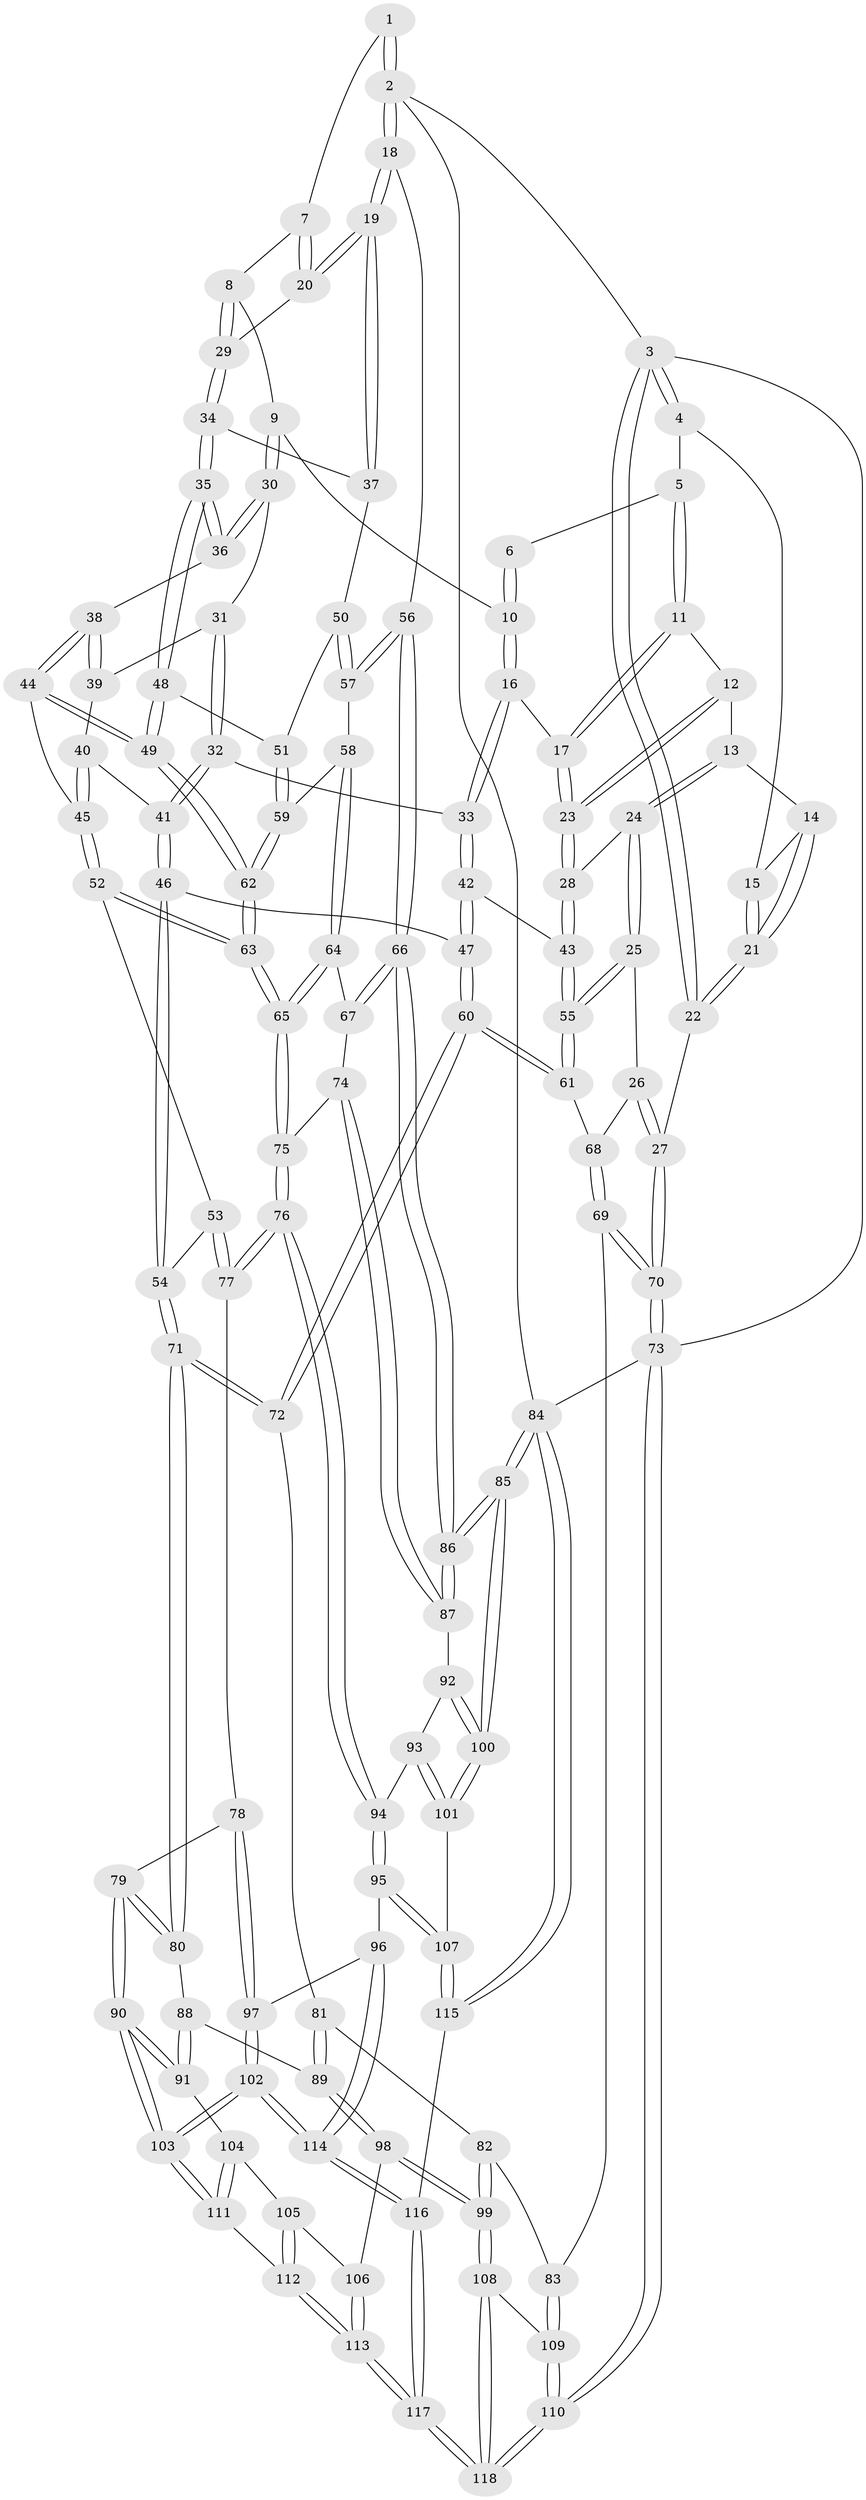 // coarse degree distribution, {4: 0.38028169014084506, 6: 0.08450704225352113, 3: 0.14084507042253522, 2: 0.028169014084507043, 5: 0.36619718309859156}
// Generated by graph-tools (version 1.1) at 2025/24/03/03/25 07:24:34]
// undirected, 118 vertices, 292 edges
graph export_dot {
graph [start="1"]
  node [color=gray90,style=filled];
  1 [pos="+0.8013838652199601+0"];
  2 [pos="+1+0"];
  3 [pos="+0+0"];
  4 [pos="+0.0696412114753525+0"];
  5 [pos="+0.3906495454546298+0"];
  6 [pos="+0.41168336078027523+0"];
  7 [pos="+0.7952850877236145+0"];
  8 [pos="+0.738459056452496+0.10903459634603768"];
  9 [pos="+0.7021309875553109+0.14259925188703465"];
  10 [pos="+0.6119313445680351+0.1286825160238866"];
  11 [pos="+0.3779261555558892+0"];
  12 [pos="+0.2195543371105901+0.13953409481124596"];
  13 [pos="+0.16148803382724672+0.14721764450855065"];
  14 [pos="+0.1424542084371746+0.12238033999519424"];
  15 [pos="+0.1109804701120469+0.035336238074063685"];
  16 [pos="+0.466136223930687+0.19837929775660543"];
  17 [pos="+0.42127590753305494+0.17123263952075637"];
  18 [pos="+1+0.20010428983908876"];
  19 [pos="+1+0.20741097802137445"];
  20 [pos="+0.9944172147868985+0.17904579735214532"];
  21 [pos="+0+0.18146681723876942"];
  22 [pos="+0+0.2852653790104685"];
  23 [pos="+0.32262291067174154+0.2436583228324861"];
  24 [pos="+0.13054170866696302+0.2687310120338018"];
  25 [pos="+0.10204309728624554+0.29402634554549867"];
  26 [pos="+0+0.3141200533424553"];
  27 [pos="+0+0.2907100990465402"];
  28 [pos="+0.3040902617639124+0.27994248079223477"];
  29 [pos="+0.878273949088359+0.20582818850070136"];
  30 [pos="+0.7013979209076887+0.1486005581702003"];
  31 [pos="+0.5702828471479136+0.2636024300276739"];
  32 [pos="+0.5195272421317946+0.269171622769702"];
  33 [pos="+0.4854379219530386+0.2383066251399706"];
  34 [pos="+0.8589869552754974+0.260978438245919"];
  35 [pos="+0.8233126734347566+0.3176041759788773"];
  36 [pos="+0.7097345820388974+0.247868824460398"];
  37 [pos="+0.9569278537173017+0.323373730945918"];
  38 [pos="+0.6750351467206692+0.3037168033002191"];
  39 [pos="+0.6187546536542616+0.2864529087821881"];
  40 [pos="+0.5854367088976133+0.3298953997771281"];
  41 [pos="+0.5313301657590384+0.31549405665757013"];
  42 [pos="+0.408987182830894+0.370925561889102"];
  43 [pos="+0.3087159223604183+0.30363376907345063"];
  44 [pos="+0.667802540725572+0.36679500740844273"];
  45 [pos="+0.6660157413049529+0.3689818577667966"];
  46 [pos="+0.5154982596174197+0.4511409096494508"];
  47 [pos="+0.41765094085996984+0.3921645965558062"];
  48 [pos="+0.8286754687465802+0.35500020161679213"];
  49 [pos="+0.8129406717431017+0.3835973087072866"];
  50 [pos="+0.9333233716306225+0.3502367938313987"];
  51 [pos="+0.9165042995115131+0.3619691180393769"];
  52 [pos="+0.6299932926533005+0.449896701633869"];
  53 [pos="+0.5518559127972048+0.49212128366050634"];
  54 [pos="+0.5394683268563831+0.4918874984876857"];
  55 [pos="+0.22911944922538702+0.4830340305899389"];
  56 [pos="+1+0.4233080065913697"];
  57 [pos="+1+0.4228275973262"];
  58 [pos="+0.9590413081471797+0.4347892361256495"];
  59 [pos="+0.9372279475886004+0.4264446149540688"];
  60 [pos="+0.24035330344351788+0.5263562483057589"];
  61 [pos="+0.23220188370285177+0.5112859787406339"];
  62 [pos="+0.8169978048402047+0.510700641141024"];
  63 [pos="+0.8144267494030243+0.5211006269936799"];
  64 [pos="+0.952904109957387+0.5487350342411974"];
  65 [pos="+0.8260432884536799+0.5615576071186736"];
  66 [pos="+1+0.5581923307686978"];
  67 [pos="+0.9728469754718213+0.5524149672159315"];
  68 [pos="+0.0646481949616359+0.4748491768185844"];
  69 [pos="+0+0.6852459064415282"];
  70 [pos="+0+0.6833167193635841"];
  71 [pos="+0.43891487671544627+0.600718018539"];
  72 [pos="+0.2406149730653243+0.5274809587867644"];
  73 [pos="+0+1"];
  74 [pos="+0.9586146017034646+0.6728989764259837"];
  75 [pos="+0.7999841281761974+0.6392834539473033"];
  76 [pos="+0.7764412125169543+0.674156359240741"];
  77 [pos="+0.6937283986713422+0.6588298576577128"];
  78 [pos="+0.5845297377902029+0.7117174999819237"];
  79 [pos="+0.5061663110747376+0.7099816745191246"];
  80 [pos="+0.4405040576861363+0.6097671393748023"];
  81 [pos="+0.21255951812148158+0.5773320486913753"];
  82 [pos="+0.0971140466818368+0.6660484984133487"];
  83 [pos="+0+0.6889204821034001"];
  84 [pos="+1+1"];
  85 [pos="+1+1"];
  86 [pos="+1+0.7278599816364199"];
  87 [pos="+1+0.7099534957182954"];
  88 [pos="+0.3703196095512175+0.7003259895241511"];
  89 [pos="+0.2892656932114153+0.7550167490614711"];
  90 [pos="+0.4796829589097256+0.8077773318611176"];
  91 [pos="+0.4117730181961988+0.8159225580922592"];
  92 [pos="+0.9171076473192131+0.759288967641483"];
  93 [pos="+0.8866893598979544+0.7487953484859988"];
  94 [pos="+0.7777232476531035+0.6806937517151597"];
  95 [pos="+0.755187499212464+0.800140787700711"];
  96 [pos="+0.7444655043498378+0.8075247236422048"];
  97 [pos="+0.6265040345411307+0.8240383720566496"];
  98 [pos="+0.27573878287356013+0.816961855566411"];
  99 [pos="+0.23225133484822927+0.8451835302663658"];
  100 [pos="+0.9912809783452987+0.9257143519699825"];
  101 [pos="+0.8835263275827567+0.894157475615602"];
  102 [pos="+0.5470186270582832+0.903345734367426"];
  103 [pos="+0.5239358963203486+0.8793216431044015"];
  104 [pos="+0.3740803918326703+0.8307174823737546"];
  105 [pos="+0.3720692728950588+0.8311902621165037"];
  106 [pos="+0.33892709516482955+0.8314453355569714"];
  107 [pos="+0.8313088147943294+0.8876894919827315"];
  108 [pos="+0.18459106192325994+0.9317930181220496"];
  109 [pos="+0.048992718141458905+0.8082982327175089"];
  110 [pos="+0+1"];
  111 [pos="+0.42391657932928534+0.9077527742011966"];
  112 [pos="+0.39681399578054516+0.9343977742406914"];
  113 [pos="+0.3731234972754999+0.9996694016412185"];
  114 [pos="+0.5975692525090911+1"];
  115 [pos="+0.6650578234619288+1"];
  116 [pos="+0.5988497956812892+1"];
  117 [pos="+0.34061717446477413+1"];
  118 [pos="+0.14528580302635272+1"];
  1 -- 2;
  1 -- 2;
  1 -- 7;
  2 -- 3;
  2 -- 18;
  2 -- 18;
  2 -- 84;
  3 -- 4;
  3 -- 4;
  3 -- 22;
  3 -- 22;
  3 -- 73;
  4 -- 5;
  4 -- 15;
  5 -- 6;
  5 -- 11;
  5 -- 11;
  6 -- 10;
  6 -- 10;
  7 -- 8;
  7 -- 20;
  7 -- 20;
  8 -- 9;
  8 -- 29;
  8 -- 29;
  9 -- 10;
  9 -- 30;
  9 -- 30;
  10 -- 16;
  10 -- 16;
  11 -- 12;
  11 -- 17;
  11 -- 17;
  12 -- 13;
  12 -- 23;
  12 -- 23;
  13 -- 14;
  13 -- 24;
  13 -- 24;
  14 -- 15;
  14 -- 21;
  14 -- 21;
  15 -- 21;
  15 -- 21;
  16 -- 17;
  16 -- 33;
  16 -- 33;
  17 -- 23;
  17 -- 23;
  18 -- 19;
  18 -- 19;
  18 -- 56;
  19 -- 20;
  19 -- 20;
  19 -- 37;
  19 -- 37;
  20 -- 29;
  21 -- 22;
  21 -- 22;
  22 -- 27;
  23 -- 28;
  23 -- 28;
  24 -- 25;
  24 -- 25;
  24 -- 28;
  25 -- 26;
  25 -- 55;
  25 -- 55;
  26 -- 27;
  26 -- 27;
  26 -- 68;
  27 -- 70;
  27 -- 70;
  28 -- 43;
  28 -- 43;
  29 -- 34;
  29 -- 34;
  30 -- 31;
  30 -- 36;
  30 -- 36;
  31 -- 32;
  31 -- 32;
  31 -- 39;
  32 -- 33;
  32 -- 41;
  32 -- 41;
  33 -- 42;
  33 -- 42;
  34 -- 35;
  34 -- 35;
  34 -- 37;
  35 -- 36;
  35 -- 36;
  35 -- 48;
  35 -- 48;
  36 -- 38;
  37 -- 50;
  38 -- 39;
  38 -- 39;
  38 -- 44;
  38 -- 44;
  39 -- 40;
  40 -- 41;
  40 -- 45;
  40 -- 45;
  41 -- 46;
  41 -- 46;
  42 -- 43;
  42 -- 47;
  42 -- 47;
  43 -- 55;
  43 -- 55;
  44 -- 45;
  44 -- 49;
  44 -- 49;
  45 -- 52;
  45 -- 52;
  46 -- 47;
  46 -- 54;
  46 -- 54;
  47 -- 60;
  47 -- 60;
  48 -- 49;
  48 -- 49;
  48 -- 51;
  49 -- 62;
  49 -- 62;
  50 -- 51;
  50 -- 57;
  50 -- 57;
  51 -- 59;
  51 -- 59;
  52 -- 53;
  52 -- 63;
  52 -- 63;
  53 -- 54;
  53 -- 77;
  53 -- 77;
  54 -- 71;
  54 -- 71;
  55 -- 61;
  55 -- 61;
  56 -- 57;
  56 -- 57;
  56 -- 66;
  56 -- 66;
  57 -- 58;
  58 -- 59;
  58 -- 64;
  58 -- 64;
  59 -- 62;
  59 -- 62;
  60 -- 61;
  60 -- 61;
  60 -- 72;
  60 -- 72;
  61 -- 68;
  62 -- 63;
  62 -- 63;
  63 -- 65;
  63 -- 65;
  64 -- 65;
  64 -- 65;
  64 -- 67;
  65 -- 75;
  65 -- 75;
  66 -- 67;
  66 -- 67;
  66 -- 86;
  66 -- 86;
  67 -- 74;
  68 -- 69;
  68 -- 69;
  69 -- 70;
  69 -- 70;
  69 -- 83;
  70 -- 73;
  70 -- 73;
  71 -- 72;
  71 -- 72;
  71 -- 80;
  71 -- 80;
  72 -- 81;
  73 -- 110;
  73 -- 110;
  73 -- 84;
  74 -- 75;
  74 -- 87;
  74 -- 87;
  75 -- 76;
  75 -- 76;
  76 -- 77;
  76 -- 77;
  76 -- 94;
  76 -- 94;
  77 -- 78;
  78 -- 79;
  78 -- 97;
  78 -- 97;
  79 -- 80;
  79 -- 80;
  79 -- 90;
  79 -- 90;
  80 -- 88;
  81 -- 82;
  81 -- 89;
  81 -- 89;
  82 -- 83;
  82 -- 99;
  82 -- 99;
  83 -- 109;
  83 -- 109;
  84 -- 85;
  84 -- 85;
  84 -- 115;
  84 -- 115;
  85 -- 86;
  85 -- 86;
  85 -- 100;
  85 -- 100;
  86 -- 87;
  86 -- 87;
  87 -- 92;
  88 -- 89;
  88 -- 91;
  88 -- 91;
  89 -- 98;
  89 -- 98;
  90 -- 91;
  90 -- 91;
  90 -- 103;
  90 -- 103;
  91 -- 104;
  92 -- 93;
  92 -- 100;
  92 -- 100;
  93 -- 94;
  93 -- 101;
  93 -- 101;
  94 -- 95;
  94 -- 95;
  95 -- 96;
  95 -- 107;
  95 -- 107;
  96 -- 97;
  96 -- 114;
  96 -- 114;
  97 -- 102;
  97 -- 102;
  98 -- 99;
  98 -- 99;
  98 -- 106;
  99 -- 108;
  99 -- 108;
  100 -- 101;
  100 -- 101;
  101 -- 107;
  102 -- 103;
  102 -- 103;
  102 -- 114;
  102 -- 114;
  103 -- 111;
  103 -- 111;
  104 -- 105;
  104 -- 111;
  104 -- 111;
  105 -- 106;
  105 -- 112;
  105 -- 112;
  106 -- 113;
  106 -- 113;
  107 -- 115;
  107 -- 115;
  108 -- 109;
  108 -- 118;
  108 -- 118;
  109 -- 110;
  109 -- 110;
  110 -- 118;
  110 -- 118;
  111 -- 112;
  112 -- 113;
  112 -- 113;
  113 -- 117;
  113 -- 117;
  114 -- 116;
  114 -- 116;
  115 -- 116;
  116 -- 117;
  116 -- 117;
  117 -- 118;
  117 -- 118;
}
